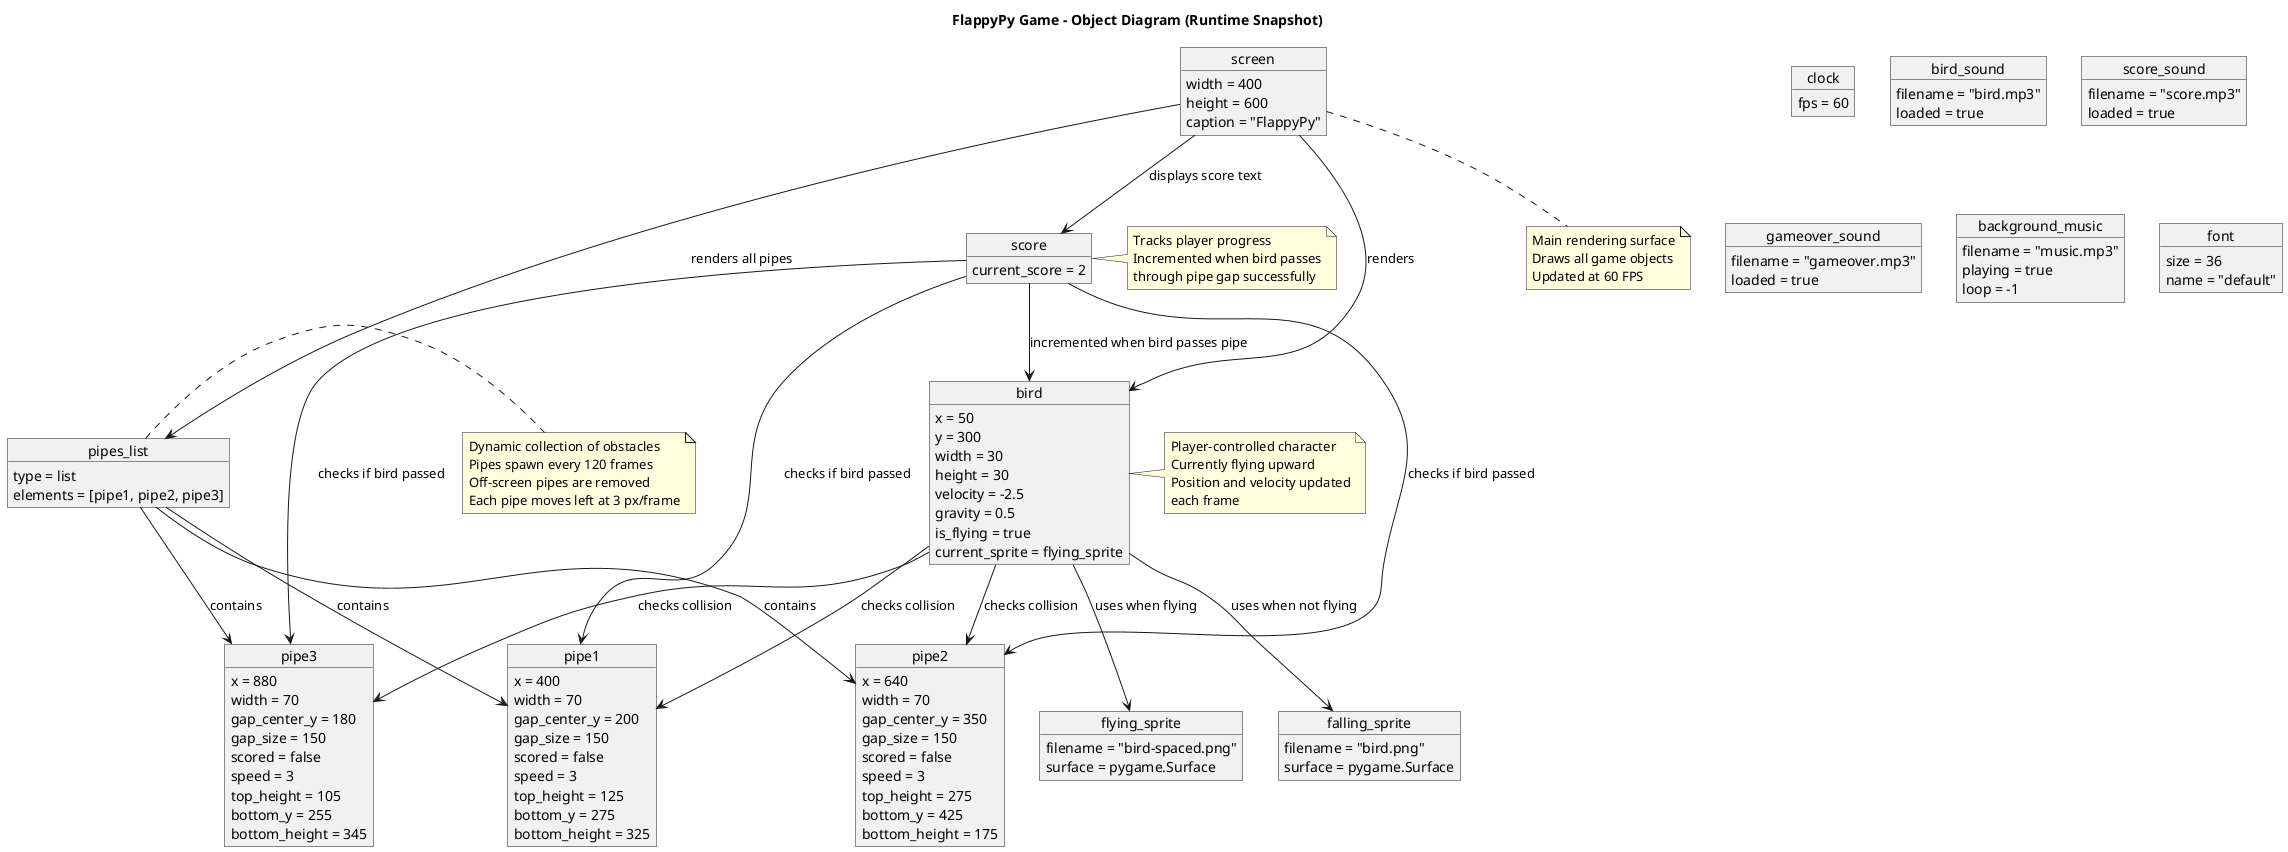 @startuml
title FlappyPy Game - Object Diagram (Runtime Snapshot)

' Main game objects
object bird {
  x = 50
  y = 300
  width = 30
  height = 30
  velocity = -2.5
  gravity = 0.5
  is_flying = true
  current_sprite = flying_sprite
}

object pipe1 {
  x = 400
  width = 70
  gap_center_y = 200
  gap_size = 150
  scored = false
  speed = 3
  top_height = 125
  bottom_y = 275
  bottom_height = 325
}

object pipe2 {
  x = 640
  width = 70
  gap_center_y = 350
  gap_size = 150
  scored = false
  speed = 3
  top_height = 275
  bottom_y = 425
  bottom_height = 175
}

object pipe3 {
  x = 880
  width = 70
  gap_center_y = 180
  gap_size = 150
  scored = false
  speed = 3
  top_height = 105
  bottom_y = 255
  bottom_height = 345
}

object score {
  current_score = 2
}

' Game system objects
object screen {
  width = 400
  height = 600
  caption = "FlappyPy"
}

object clock {
  fps = 60
}

object bird_sound {
  filename = "bird.mp3"
  loaded = true
}

object score_sound {
  filename = "score.mp3"
  loaded = true
}

object gameover_sound {
  filename = "gameover.mp3"
  loaded = true
}

object background_music {
  filename = "music.mp3"
  playing = true
  loop = -1
}

' Sprite objects
object falling_sprite {
  filename = "bird.png"
  surface = pygame.Surface
}

object flying_sprite {
  filename = "bird-spaced.png"
  surface = pygame.Surface
}

' Collections
object pipes_list {
  type = list
  elements = [pipe1, pipe2, pipe3]
}

object font {
  size = 36
  name = "default"
}

' Relationships
bird --> falling_sprite : uses when not flying
bird --> flying_sprite : uses when flying
bird --> pipe1 : checks collision
bird --> pipe2 : checks collision
bird --> pipe3 : checks collision

pipes_list --> pipe1 : contains
pipes_list --> pipe2 : contains
pipes_list --> pipe3 : contains

score --> bird : incremented when bird passes pipe
score --> pipe1 : checks if bird passed
score --> pipe2 : checks if bird passed
score --> pipe3 : checks if bird passed

screen --> bird : renders
screen --> pipes_list : renders all pipes
screen --> score : displays score text

' Notes
note right of bird
  Player-controlled character
  Currently flying upward
  Position and velocity updated
  each frame
end note

note right of pipes_list
  Dynamic collection of obstacles
  Pipes spawn every 120 frames
  Off-screen pipes are removed
  Each pipe moves left at 3 px/frame
end note

note right of score
  Tracks player progress
  Incremented when bird passes
  through pipe gap successfully
end note

note bottom of screen
  Main rendering surface
  Draws all game objects
  Updated at 60 FPS
end note

@enduml